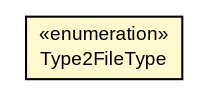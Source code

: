 #!/usr/local/bin/dot
#
# Class diagram 
# Generated by UMLGraph version R5_7_2-3-gee82a7 (http://www.umlgraph.org/)
#

digraph G {
	edge [fontname="arial",fontsize=10,labelfontname="arial",labelfontsize=10];
	node [fontname="arial",fontsize=10,shape=plaintext];
	nodesep=0.25;
	ranksep=0.5;
	// com.st.st25sdk.type2.Type2Tag.Type2FileType
	c55096 [label=<<table title="com.st.st25sdk.type2.Type2Tag.Type2FileType" border="0" cellborder="1" cellspacing="0" cellpadding="2" port="p" bgcolor="lemonChiffon" href="./Type2Tag.Type2FileType.html">
		<tr><td><table border="0" cellspacing="0" cellpadding="1">
<tr><td align="center" balign="center"> &#171;enumeration&#187; </td></tr>
<tr><td align="center" balign="center"> Type2FileType </td></tr>
		</table></td></tr>
		</table>>, URL="./Type2Tag.Type2FileType.html", fontname="arial", fontcolor="black", fontsize=9.0];
}

